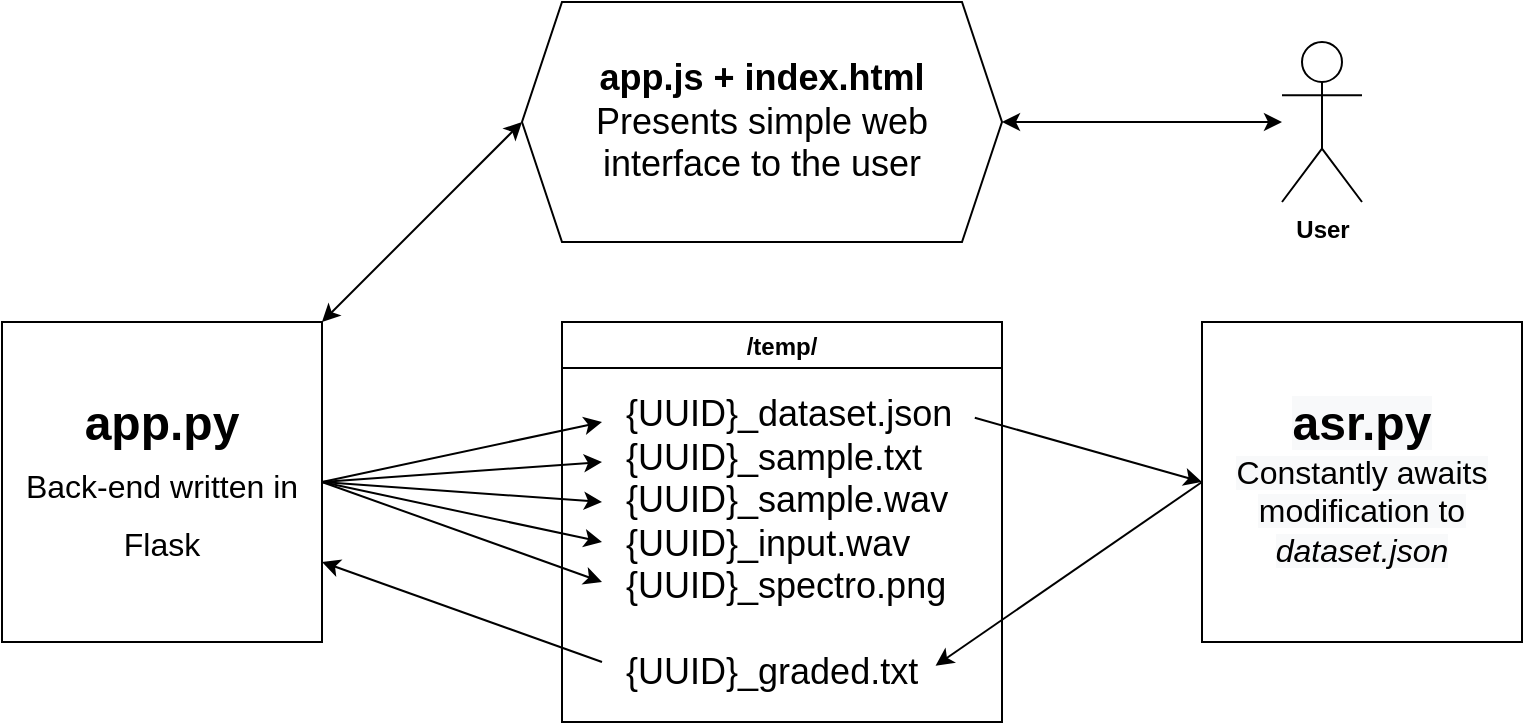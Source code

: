 <mxfile version="16.0.0" type="device"><diagram id="C5RBs43oDa-KdzZeNtuy" name="Page-1"><mxGraphModel dx="1038" dy="539" grid="1" gridSize="10" guides="1" tooltips="1" connect="1" arrows="1" fold="1" page="1" pageScale="1" pageWidth="827" pageHeight="1169" math="0" shadow="0"><root><mxCell id="WIyWlLk6GJQsqaUBKTNV-0"/><mxCell id="WIyWlLk6GJQsqaUBKTNV-1" parent="WIyWlLk6GJQsqaUBKTNV-0"/><mxCell id="EBkBVq7CUIB-cmWuLB1S-2" value="&lt;b&gt;app.py&lt;/b&gt;&lt;br&gt;&lt;font size=&quot;3&quot;&gt;Back-end written in Flask&lt;/font&gt;" style="whiteSpace=wrap;html=1;aspect=fixed;fontSize=24;" parent="WIyWlLk6GJQsqaUBKTNV-1" vertex="1"><mxGeometry x="40" y="200" width="160" height="160" as="geometry"/></mxCell><mxCell id="dbRm-4d0m1lejIc2jf2J-0" value="&#10;&#10;&lt;b style=&quot;color: rgb(0, 0, 0); font-family: helvetica; font-style: normal; letter-spacing: normal; text-align: center; text-indent: 0px; text-transform: none; word-spacing: 0px; background-color: rgb(248, 249, 250); font-size: 24px;&quot;&gt;asr.py&lt;/b&gt;&lt;br style=&quot;color: rgb(0, 0, 0); font-family: helvetica; font-size: 12px; font-style: normal; font-weight: 400; letter-spacing: normal; text-align: center; text-indent: 0px; text-transform: none; word-spacing: 0px; background-color: rgb(248, 249, 250);&quot;&gt;&lt;font size=&quot;3&quot; style=&quot;color: rgb(0, 0, 0); font-family: helvetica; font-style: normal; font-weight: 400; letter-spacing: normal; text-align: center; text-indent: 0px; text-transform: none; word-spacing: 0px; background-color: rgb(248, 249, 250);&quot;&gt;Constantly awaits modification to&lt;br&gt;&lt;i&gt;dataset.json&lt;/i&gt;&lt;/font&gt;&#10;&#10;" style="whiteSpace=wrap;html=1;aspect=fixed;" parent="WIyWlLk6GJQsqaUBKTNV-1" vertex="1"><mxGeometry x="640" y="200" width="160" height="160" as="geometry"/></mxCell><mxCell id="dbRm-4d0m1lejIc2jf2J-1" value="/temp/" style="swimlane;fontStyle=1" parent="WIyWlLk6GJQsqaUBKTNV-1" vertex="1"><mxGeometry x="320" y="200" width="220" height="200" as="geometry"/></mxCell><mxCell id="dbRm-4d0m1lejIc2jf2J-157" value="&lt;font style=&quot;font-size: 18px&quot;&gt;{UUID}_dataset.json&lt;br&gt;{UUID}_sample.txt&lt;br&gt;{UUID}_sample.wav&lt;br&gt;{UUID}_input.wav&lt;br&gt;{UUID}_spectro.png&lt;br&gt;&lt;br&gt;{UUID}_graded.txt&lt;/font&gt;" style="text;html=1;align=left;verticalAlign=middle;resizable=0;points=[];autosize=1;strokeColor=none;fillColor=none;" parent="dbRm-4d0m1lejIc2jf2J-1" vertex="1"><mxGeometry x="30" y="51" width="180" height="120" as="geometry"/></mxCell><mxCell id="dbRm-4d0m1lejIc2jf2J-158" value="" style="endArrow=classic;html=1;rounded=0;fontSize=18;exitX=0.98;exitY=-0.026;exitDx=0;exitDy=0;exitPerimeter=0;entryX=0;entryY=0.5;entryDx=0;entryDy=0;" parent="WIyWlLk6GJQsqaUBKTNV-1" source="dbRm-4d0m1lejIc2jf2J-157" target="dbRm-4d0m1lejIc2jf2J-0" edge="1"><mxGeometry width="50" height="50" relative="1" as="geometry"><mxPoint x="390" y="350" as="sourcePoint"/><mxPoint x="440" y="300" as="targetPoint"/></mxGeometry></mxCell><mxCell id="dbRm-4d0m1lejIc2jf2J-159" value="" style="endArrow=classic;html=1;rounded=0;fontSize=18;exitX=0;exitY=0.5;exitDx=0;exitDy=0;entryX=0.871;entryY=1.007;entryDx=0;entryDy=0;entryPerimeter=0;" parent="WIyWlLk6GJQsqaUBKTNV-1" source="dbRm-4d0m1lejIc2jf2J-0" target="dbRm-4d0m1lejIc2jf2J-157" edge="1"><mxGeometry width="50" height="50" relative="1" as="geometry"><mxPoint x="390" y="350" as="sourcePoint"/><mxPoint x="490" y="370" as="targetPoint"/></mxGeometry></mxCell><mxCell id="dbRm-4d0m1lejIc2jf2J-161" value="" style="endArrow=classic;html=1;rounded=0;fontSize=18;exitX=1;exitY=0.5;exitDx=0;exitDy=0;" parent="WIyWlLk6GJQsqaUBKTNV-1" source="EBkBVq7CUIB-cmWuLB1S-2" edge="1"><mxGeometry width="50" height="50" relative="1" as="geometry"><mxPoint x="390" y="330" as="sourcePoint"/><mxPoint x="340" y="250" as="targetPoint"/></mxGeometry></mxCell><mxCell id="dbRm-4d0m1lejIc2jf2J-162" value="" style="endArrow=classic;html=1;rounded=0;fontSize=18;" parent="WIyWlLk6GJQsqaUBKTNV-1" edge="1"><mxGeometry width="50" height="50" relative="1" as="geometry"><mxPoint x="200" y="280" as="sourcePoint"/><mxPoint x="340" y="270" as="targetPoint"/></mxGeometry></mxCell><mxCell id="dbRm-4d0m1lejIc2jf2J-163" value="" style="endArrow=classic;html=1;rounded=0;fontSize=18;" parent="WIyWlLk6GJQsqaUBKTNV-1" edge="1"><mxGeometry width="50" height="50" relative="1" as="geometry"><mxPoint x="200" y="280" as="sourcePoint"/><mxPoint x="340" y="290" as="targetPoint"/></mxGeometry></mxCell><mxCell id="dbRm-4d0m1lejIc2jf2J-164" value="" style="endArrow=classic;html=1;rounded=0;fontSize=18;exitX=1;exitY=0.5;exitDx=0;exitDy=0;" parent="WIyWlLk6GJQsqaUBKTNV-1" source="EBkBVq7CUIB-cmWuLB1S-2" edge="1"><mxGeometry width="50" height="50" relative="1" as="geometry"><mxPoint x="390" y="330" as="sourcePoint"/><mxPoint x="340" y="310" as="targetPoint"/></mxGeometry></mxCell><mxCell id="dbRm-4d0m1lejIc2jf2J-165" value="" style="endArrow=classic;html=1;rounded=0;fontSize=18;exitX=1;exitY=0.5;exitDx=0;exitDy=0;" parent="WIyWlLk6GJQsqaUBKTNV-1" source="EBkBVq7CUIB-cmWuLB1S-2" edge="1"><mxGeometry width="50" height="50" relative="1" as="geometry"><mxPoint x="390" y="330" as="sourcePoint"/><mxPoint x="340" y="330" as="targetPoint"/></mxGeometry></mxCell><mxCell id="dbRm-4d0m1lejIc2jf2J-167" value="&lt;b&gt;app.js + index.html&lt;/b&gt;&lt;br&gt;Presents simple web interface to the user" style="shape=hexagon;perimeter=hexagonPerimeter2;whiteSpace=wrap;html=1;fixedSize=1;fontSize=18;" parent="WIyWlLk6GJQsqaUBKTNV-1" vertex="1"><mxGeometry x="300" y="40" width="240" height="120" as="geometry"/></mxCell><mxCell id="dbRm-4d0m1lejIc2jf2J-173" value="" style="endArrow=classic;startArrow=classic;html=1;rounded=0;fontSize=18;entryX=1;entryY=0;entryDx=0;entryDy=0;exitX=0;exitY=0.5;exitDx=0;exitDy=0;" parent="WIyWlLk6GJQsqaUBKTNV-1" source="dbRm-4d0m1lejIc2jf2J-167" target="EBkBVq7CUIB-cmWuLB1S-2" edge="1"><mxGeometry width="50" height="50" relative="1" as="geometry"><mxPoint x="320" y="120" as="sourcePoint"/><mxPoint x="300" y="180" as="targetPoint"/></mxGeometry></mxCell><mxCell id="dbRm-4d0m1lejIc2jf2J-174" value="" style="endArrow=classic;html=1;rounded=0;fontSize=18;entryX=1;entryY=0.75;entryDx=0;entryDy=0;" parent="WIyWlLk6GJQsqaUBKTNV-1" target="EBkBVq7CUIB-cmWuLB1S-2" edge="1"><mxGeometry width="50" height="50" relative="1" as="geometry"><mxPoint x="340" y="370" as="sourcePoint"/><mxPoint x="440" y="220" as="targetPoint"/></mxGeometry></mxCell><mxCell id="JOsGpCLJIOtTw3fcRO2X-0" value="&lt;b&gt;User&lt;/b&gt;" style="shape=umlActor;verticalLabelPosition=bottom;verticalAlign=top;html=1;outlineConnect=0;" parent="WIyWlLk6GJQsqaUBKTNV-1" vertex="1"><mxGeometry x="680" y="60" width="40" height="80" as="geometry"/></mxCell><mxCell id="JOsGpCLJIOtTw3fcRO2X-2" value="" style="endArrow=classic;startArrow=classic;html=1;rounded=0;exitX=1;exitY=0.5;exitDx=0;exitDy=0;" parent="WIyWlLk6GJQsqaUBKTNV-1" source="dbRm-4d0m1lejIc2jf2J-167" target="JOsGpCLJIOtTw3fcRO2X-0" edge="1"><mxGeometry width="50" height="50" relative="1" as="geometry"><mxPoint x="390" y="190" as="sourcePoint"/><mxPoint x="440" y="140" as="targetPoint"/></mxGeometry></mxCell></root></mxGraphModel></diagram></mxfile>